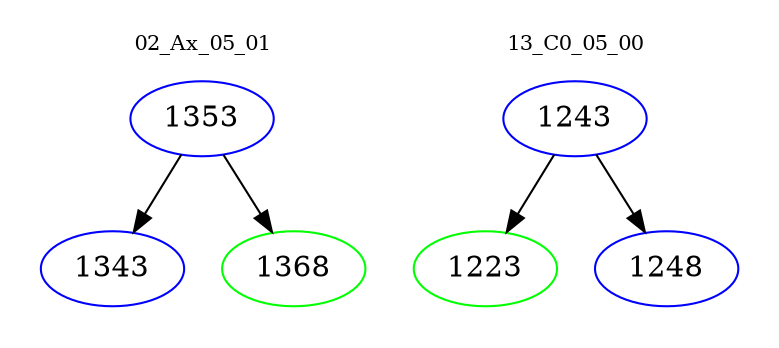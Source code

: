 digraph{
subgraph cluster_0 {
color = white
label = "02_Ax_05_01";
fontsize=10;
T0_1353 [label="1353", color="blue"]
T0_1353 -> T0_1343 [color="black"]
T0_1343 [label="1343", color="blue"]
T0_1353 -> T0_1368 [color="black"]
T0_1368 [label="1368", color="green"]
}
subgraph cluster_1 {
color = white
label = "13_C0_05_00";
fontsize=10;
T1_1243 [label="1243", color="blue"]
T1_1243 -> T1_1223 [color="black"]
T1_1223 [label="1223", color="green"]
T1_1243 -> T1_1248 [color="black"]
T1_1248 [label="1248", color="blue"]
}
}
